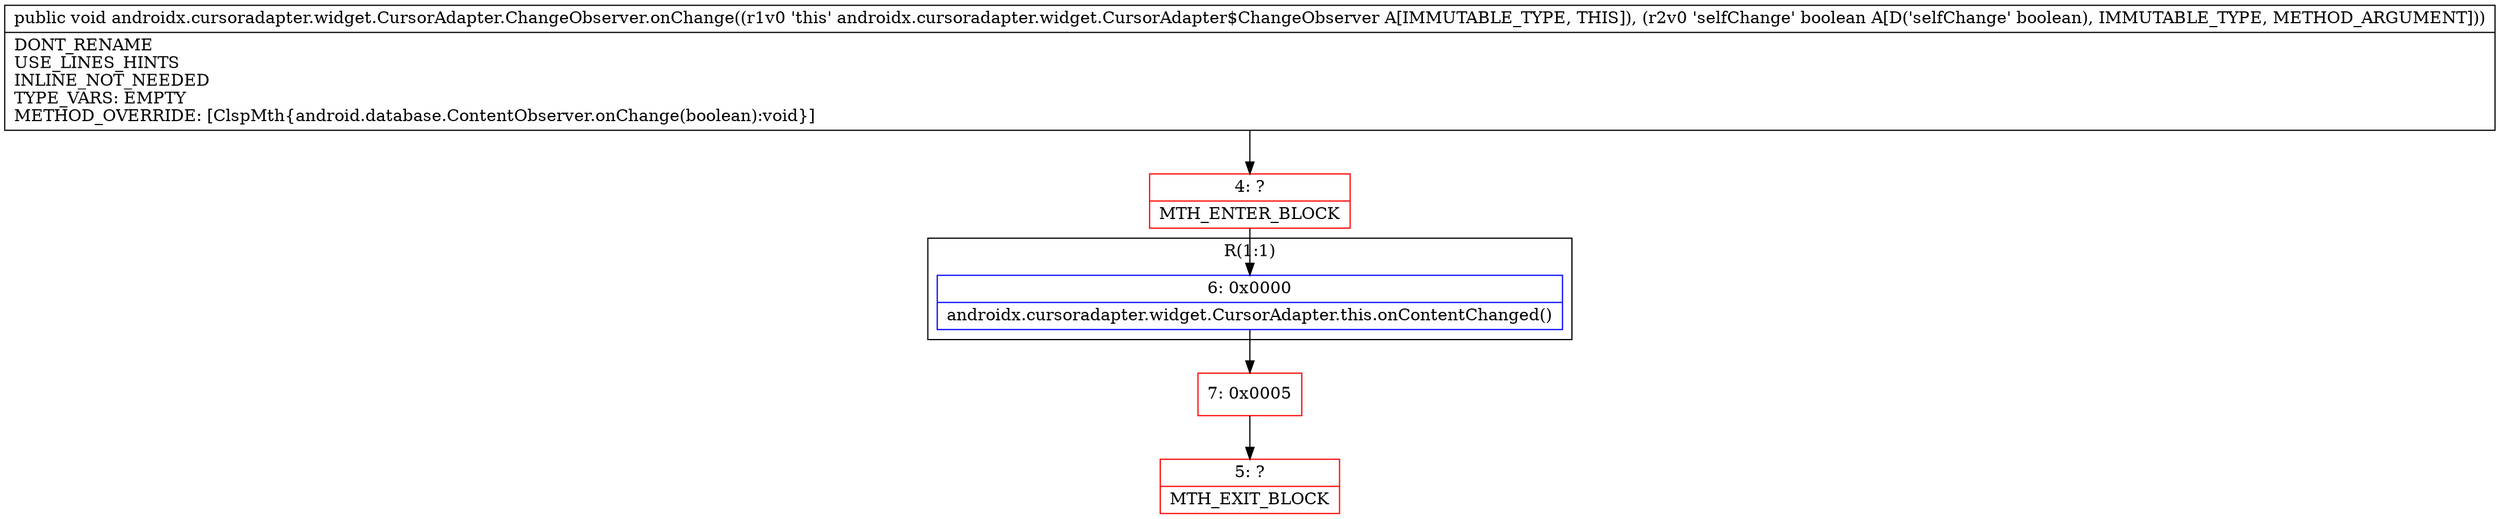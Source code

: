 digraph "CFG forandroidx.cursoradapter.widget.CursorAdapter.ChangeObserver.onChange(Z)V" {
subgraph cluster_Region_1807501520 {
label = "R(1:1)";
node [shape=record,color=blue];
Node_6 [shape=record,label="{6\:\ 0x0000|androidx.cursoradapter.widget.CursorAdapter.this.onContentChanged()\l}"];
}
Node_4 [shape=record,color=red,label="{4\:\ ?|MTH_ENTER_BLOCK\l}"];
Node_7 [shape=record,color=red,label="{7\:\ 0x0005}"];
Node_5 [shape=record,color=red,label="{5\:\ ?|MTH_EXIT_BLOCK\l}"];
MethodNode[shape=record,label="{public void androidx.cursoradapter.widget.CursorAdapter.ChangeObserver.onChange((r1v0 'this' androidx.cursoradapter.widget.CursorAdapter$ChangeObserver A[IMMUTABLE_TYPE, THIS]), (r2v0 'selfChange' boolean A[D('selfChange' boolean), IMMUTABLE_TYPE, METHOD_ARGUMENT]))  | DONT_RENAME\lUSE_LINES_HINTS\lINLINE_NOT_NEEDED\lTYPE_VARS: EMPTY\lMETHOD_OVERRIDE: [ClspMth\{android.database.ContentObserver.onChange(boolean):void\}]\l}"];
MethodNode -> Node_4;Node_6 -> Node_7;
Node_4 -> Node_6;
Node_7 -> Node_5;
}

